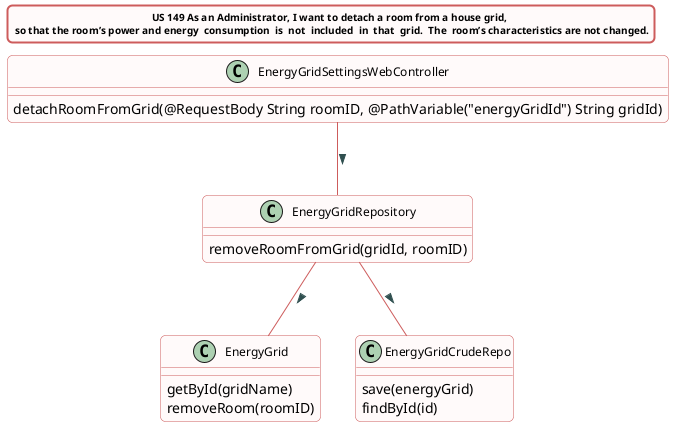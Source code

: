 @startuml

title US 149 As an Administrator, I want to detach a room from a house grid, \n so that the room’s power and energy  consumption  is  not  included  in  that  grid.  The  room’s characteristics are not changed.
skinparam titleBorderRoundCorner 10
skinparam titleBorderThickness 2
skinparam titleBorderColor indianred
skinparam titleBackgroundColor Snow
skinparam FontName quicksand
skinparam titleFontSize 10
skinparam roundcorner 10


skinparam class {
 BorderColor indianred
 BackgroundColor indianred
 BackgroundColor Snow
  roundcorner 10
  ArrowFontName Verdana
  ArrowColor indianred
  ArrowFontColor darkslategrey
  FontSize 12
}

class EnergyGridSettingsWebController
class EnergyGridRepository
class EnergyGrid
class EnergyGridCrudeRepo

EnergyGridSettingsWebController -- EnergyGridRepository : >
EnergyGridRepository -- EnergyGrid : >
EnergyGridRepository -- EnergyGridCrudeRepo : >

class EnergyGridSettingsWebController {
detachRoomFromGrid(@RequestBody String roomID, @PathVariable("energyGridId") String gridId)
}

class EnergyGridRepository{
removeRoomFromGrid(gridId, roomID)
}


class EnergyGrid {
getById(gridName)
removeRoom(roomID)
}

class EnergyGridCrudeRepo{
save(energyGrid)
findById(id)
}

@enduml